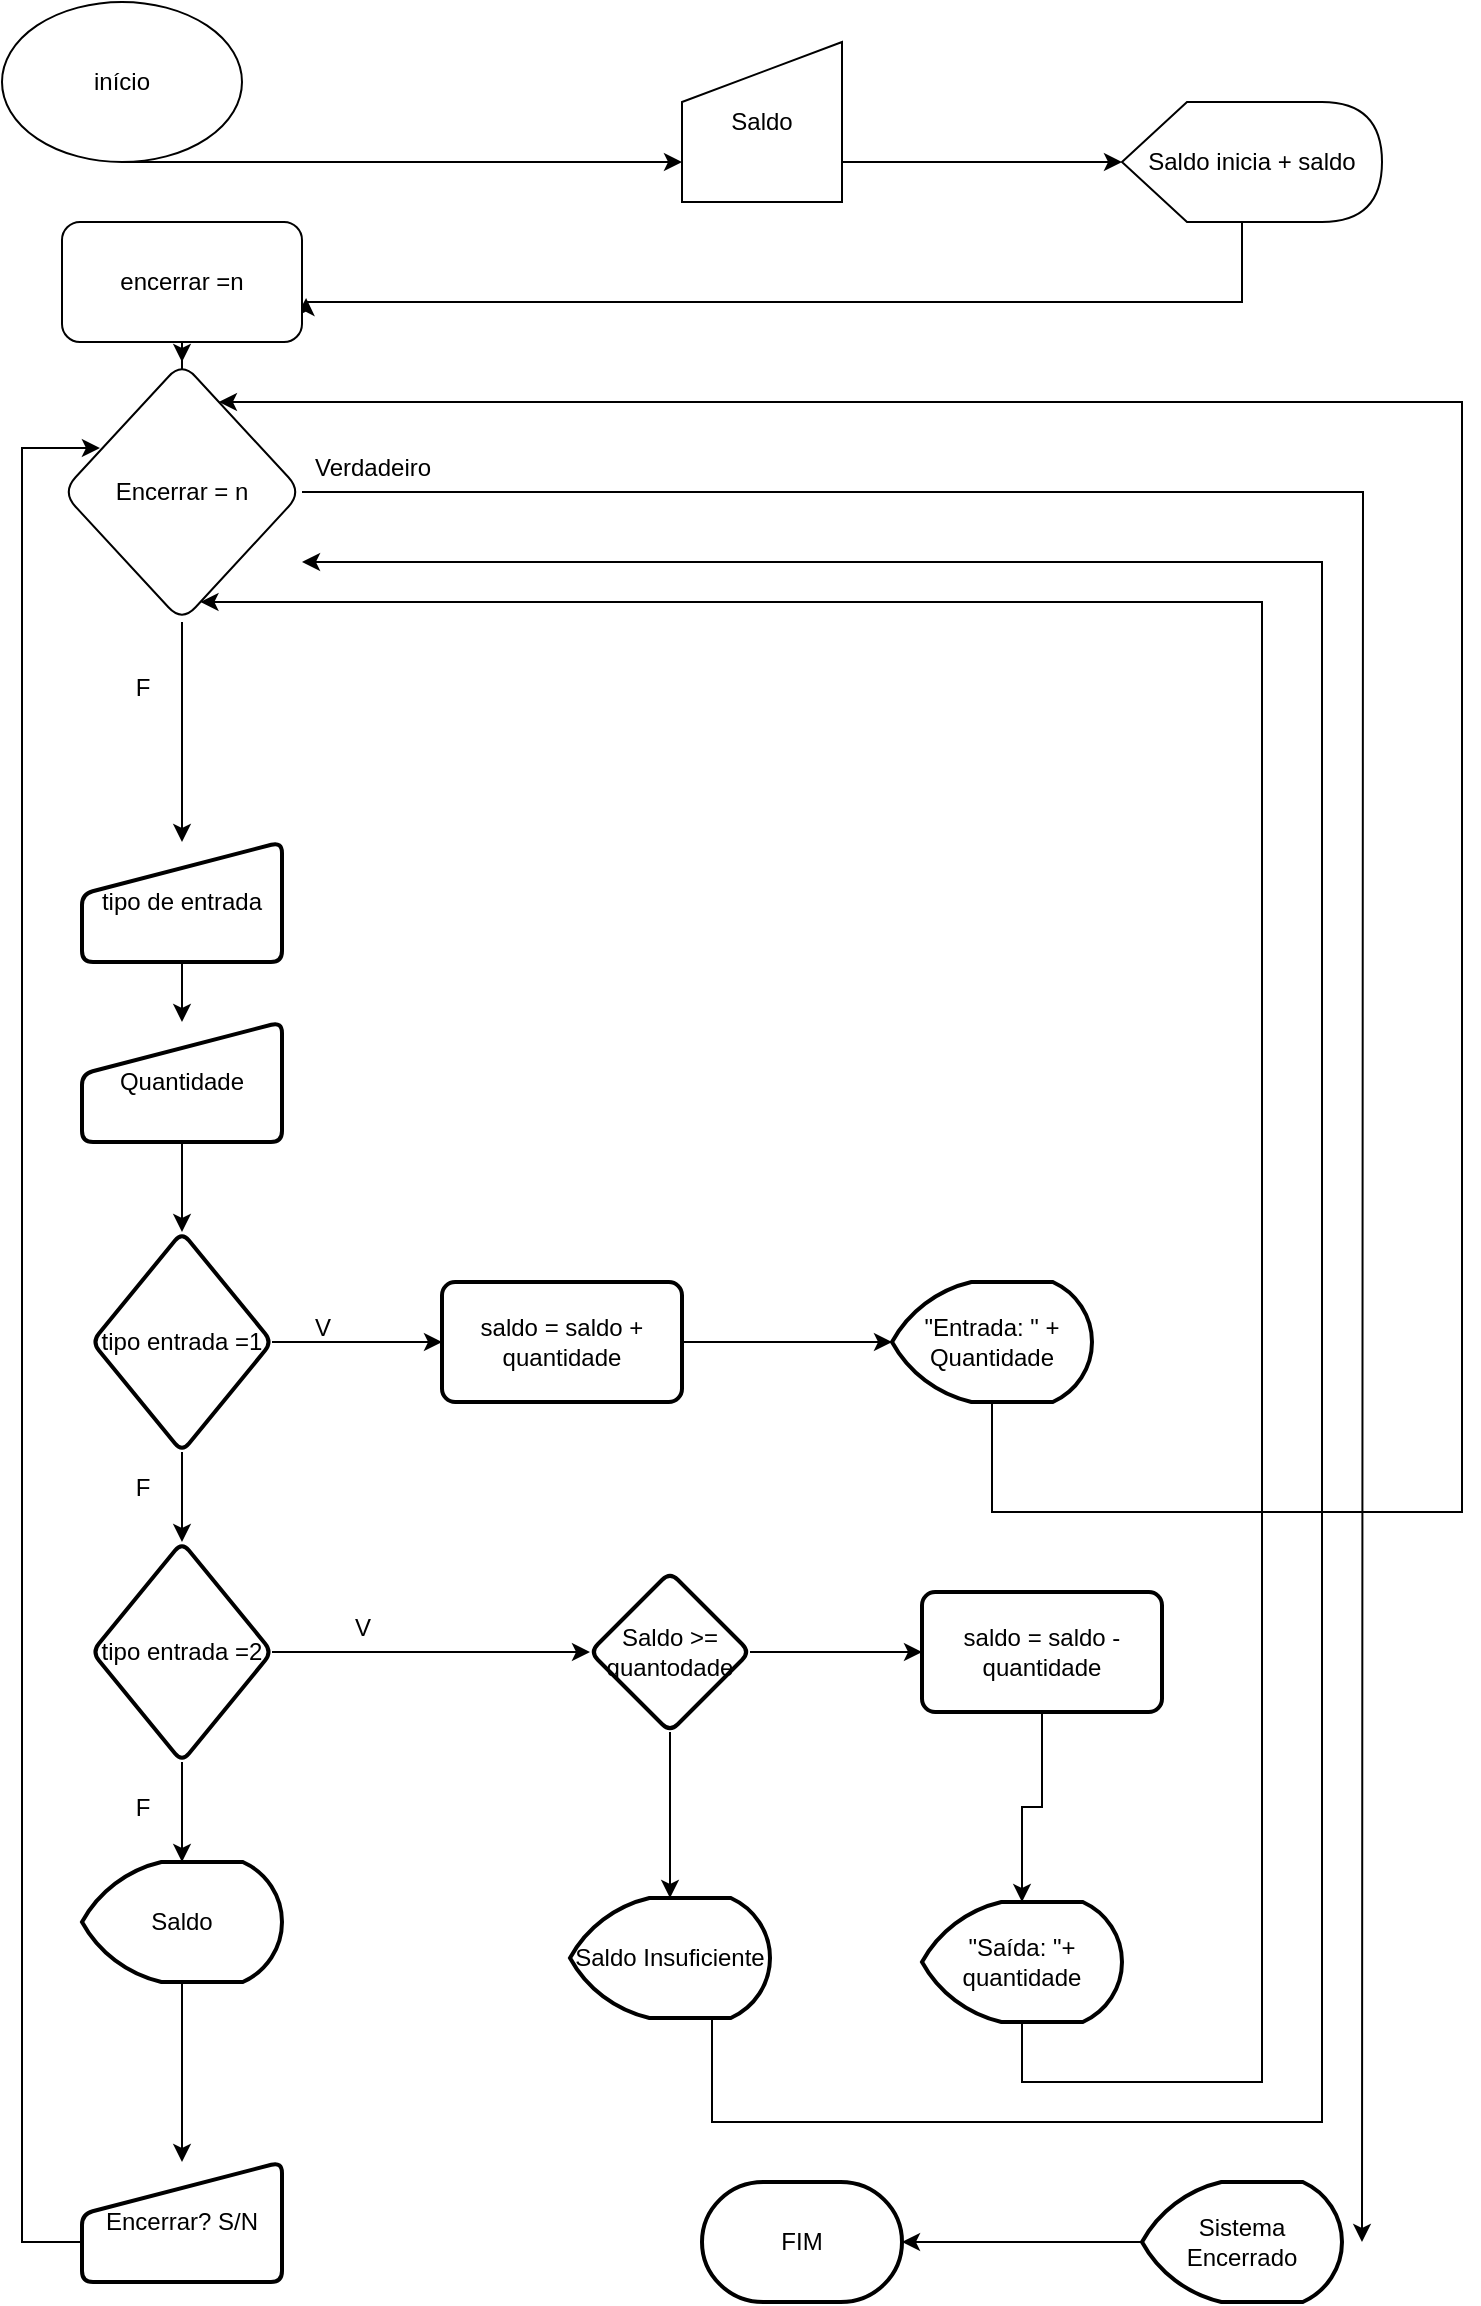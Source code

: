 <mxfile version="21.3.7" type="github">
  <diagram name="Página-1" id="jKV4O8epHR3yCGuTGwsw">
    <mxGraphModel dx="1434" dy="768" grid="1" gridSize="10" guides="1" tooltips="1" connect="1" arrows="1" fold="1" page="1" pageScale="1" pageWidth="827" pageHeight="1169" math="0" shadow="0">
      <root>
        <mxCell id="0" />
        <mxCell id="1" parent="0" />
        <mxCell id="2CDcS522VdCwcBe4hkoL-3" style="edgeStyle=orthogonalEdgeStyle;rounded=0;orthogonalLoop=1;jettySize=auto;html=1;entryX=0;entryY=0.75;entryDx=0;entryDy=0;" parent="1" source="2CDcS522VdCwcBe4hkoL-1" target="2CDcS522VdCwcBe4hkoL-2" edge="1">
          <mxGeometry relative="1" as="geometry">
            <Array as="points">
              <mxPoint x="260" y="80" />
              <mxPoint x="260" y="80" />
            </Array>
          </mxGeometry>
        </mxCell>
        <mxCell id="2CDcS522VdCwcBe4hkoL-1" value="início" style="ellipse;whiteSpace=wrap;html=1;" parent="1" vertex="1">
          <mxGeometry x="40" width="120" height="80" as="geometry" />
        </mxCell>
        <mxCell id="2CDcS522VdCwcBe4hkoL-5" value="" style="edgeStyle=orthogonalEdgeStyle;rounded=0;orthogonalLoop=1;jettySize=auto;html=1;" parent="1" source="2CDcS522VdCwcBe4hkoL-2" target="2CDcS522VdCwcBe4hkoL-4" edge="1">
          <mxGeometry relative="1" as="geometry">
            <Array as="points">
              <mxPoint x="570" y="80" />
              <mxPoint x="570" y="80" />
            </Array>
          </mxGeometry>
        </mxCell>
        <mxCell id="2CDcS522VdCwcBe4hkoL-2" value="Saldo" style="shape=manualInput;whiteSpace=wrap;html=1;" parent="1" vertex="1">
          <mxGeometry x="380" y="20" width="80" height="80" as="geometry" />
        </mxCell>
        <mxCell id="2CDcS522VdCwcBe4hkoL-11" style="edgeStyle=orthogonalEdgeStyle;rounded=0;orthogonalLoop=1;jettySize=auto;html=1;entryX=1.017;entryY=0.633;entryDx=0;entryDy=0;entryPerimeter=0;" parent="1" source="2CDcS522VdCwcBe4hkoL-4" target="2CDcS522VdCwcBe4hkoL-8" edge="1">
          <mxGeometry relative="1" as="geometry">
            <mxPoint x="680" y="240" as="targetPoint" />
            <Array as="points">
              <mxPoint x="660" y="150" />
              <mxPoint x="192" y="150" />
            </Array>
          </mxGeometry>
        </mxCell>
        <mxCell id="2CDcS522VdCwcBe4hkoL-4" value="Saldo inicia + saldo" style="shape=display;whiteSpace=wrap;html=1;" parent="1" vertex="1">
          <mxGeometry x="600" y="50" width="130" height="60" as="geometry" />
        </mxCell>
        <mxCell id="2CDcS522VdCwcBe4hkoL-10" value="" style="edgeStyle=orthogonalEdgeStyle;rounded=0;orthogonalLoop=1;jettySize=auto;html=1;" parent="1" source="2CDcS522VdCwcBe4hkoL-8" target="2CDcS522VdCwcBe4hkoL-9" edge="1">
          <mxGeometry relative="1" as="geometry" />
        </mxCell>
        <mxCell id="2CDcS522VdCwcBe4hkoL-8" value="encerrar =n" style="rounded=1;whiteSpace=wrap;html=1;" parent="1" vertex="1">
          <mxGeometry x="70" y="110" width="120" height="60" as="geometry" />
        </mxCell>
        <mxCell id="2CDcS522VdCwcBe4hkoL-13" value="" style="edgeStyle=orthogonalEdgeStyle;rounded=0;orthogonalLoop=1;jettySize=auto;html=1;" parent="1" source="2CDcS522VdCwcBe4hkoL-9" target="2CDcS522VdCwcBe4hkoL-12" edge="1">
          <mxGeometry relative="1" as="geometry" />
        </mxCell>
        <mxCell id="2CDcS522VdCwcBe4hkoL-58" style="edgeStyle=orthogonalEdgeStyle;rounded=0;orthogonalLoop=1;jettySize=auto;html=1;exitX=1;exitY=0.5;exitDx=0;exitDy=0;" parent="1" source="2CDcS522VdCwcBe4hkoL-9" edge="1">
          <mxGeometry relative="1" as="geometry">
            <mxPoint x="720" y="1120" as="targetPoint" />
            <mxPoint x="240" y="245" as="sourcePoint" />
          </mxGeometry>
        </mxCell>
        <mxCell id="2CDcS522VdCwcBe4hkoL-9" value="Encerrar = n" style="rhombus;whiteSpace=wrap;html=1;rounded=1;" parent="1" vertex="1">
          <mxGeometry x="70" y="180" width="120" height="130" as="geometry" />
        </mxCell>
        <mxCell id="2CDcS522VdCwcBe4hkoL-15" value="" style="edgeStyle=orthogonalEdgeStyle;rounded=0;orthogonalLoop=1;jettySize=auto;html=1;" parent="1" source="2CDcS522VdCwcBe4hkoL-12" target="2CDcS522VdCwcBe4hkoL-14" edge="1">
          <mxGeometry relative="1" as="geometry" />
        </mxCell>
        <mxCell id="2CDcS522VdCwcBe4hkoL-12" value="tipo de entrada" style="html=1;strokeWidth=2;shape=manualInput;whiteSpace=wrap;rounded=1;size=26;arcSize=11;" parent="1" vertex="1">
          <mxGeometry x="80" y="420" width="100" height="60" as="geometry" />
        </mxCell>
        <mxCell id="2CDcS522VdCwcBe4hkoL-17" value="" style="edgeStyle=orthogonalEdgeStyle;rounded=0;orthogonalLoop=1;jettySize=auto;html=1;" parent="1" source="2CDcS522VdCwcBe4hkoL-14" target="2CDcS522VdCwcBe4hkoL-16" edge="1">
          <mxGeometry relative="1" as="geometry" />
        </mxCell>
        <mxCell id="2CDcS522VdCwcBe4hkoL-14" value="Quantidade" style="html=1;strokeWidth=2;shape=manualInput;whiteSpace=wrap;rounded=1;size=26;arcSize=11;" parent="1" vertex="1">
          <mxGeometry x="80" y="510" width="100" height="60" as="geometry" />
        </mxCell>
        <mxCell id="2CDcS522VdCwcBe4hkoL-19" value="" style="edgeStyle=orthogonalEdgeStyle;rounded=0;orthogonalLoop=1;jettySize=auto;html=1;" parent="1" source="2CDcS522VdCwcBe4hkoL-16" target="2CDcS522VdCwcBe4hkoL-18" edge="1">
          <mxGeometry relative="1" as="geometry" />
        </mxCell>
        <mxCell id="2CDcS522VdCwcBe4hkoL-27" value="" style="edgeStyle=orthogonalEdgeStyle;rounded=0;orthogonalLoop=1;jettySize=auto;html=1;" parent="1" source="2CDcS522VdCwcBe4hkoL-16" target="2CDcS522VdCwcBe4hkoL-26" edge="1">
          <mxGeometry relative="1" as="geometry" />
        </mxCell>
        <mxCell id="2CDcS522VdCwcBe4hkoL-16" value="tipo entrada =1" style="rhombus;whiteSpace=wrap;html=1;strokeWidth=2;rounded=1;arcSize=11;" parent="1" vertex="1">
          <mxGeometry x="85" y="615" width="90" height="110" as="geometry" />
        </mxCell>
        <mxCell id="2CDcS522VdCwcBe4hkoL-24" value="" style="edgeStyle=orthogonalEdgeStyle;rounded=0;orthogonalLoop=1;jettySize=auto;html=1;" parent="1" source="2CDcS522VdCwcBe4hkoL-18" target="2CDcS522VdCwcBe4hkoL-23" edge="1">
          <mxGeometry relative="1" as="geometry" />
        </mxCell>
        <mxCell id="2CDcS522VdCwcBe4hkoL-18" value="saldo = saldo + quantidade" style="whiteSpace=wrap;html=1;strokeWidth=2;rounded=1;arcSize=11;" parent="1" vertex="1">
          <mxGeometry x="260" y="640" width="120" height="60" as="geometry" />
        </mxCell>
        <mxCell id="2CDcS522VdCwcBe4hkoL-30" style="edgeStyle=orthogonalEdgeStyle;rounded=0;orthogonalLoop=1;jettySize=auto;html=1;" parent="1" source="2CDcS522VdCwcBe4hkoL-23" target="2CDcS522VdCwcBe4hkoL-9" edge="1">
          <mxGeometry relative="1" as="geometry">
            <mxPoint x="190" y="220" as="targetPoint" />
            <Array as="points">
              <mxPoint x="535" y="755" />
              <mxPoint x="770" y="755" />
              <mxPoint x="770" y="200" />
            </Array>
          </mxGeometry>
        </mxCell>
        <mxCell id="2CDcS522VdCwcBe4hkoL-23" value="&quot;Entrada: &quot; + Quantidade" style="strokeWidth=2;html=1;shape=mxgraph.flowchart.display;whiteSpace=wrap;" parent="1" vertex="1">
          <mxGeometry x="485" y="640" width="100" height="60" as="geometry" />
        </mxCell>
        <mxCell id="2CDcS522VdCwcBe4hkoL-32" value="" style="edgeStyle=orthogonalEdgeStyle;rounded=0;orthogonalLoop=1;jettySize=auto;html=1;" parent="1" source="2CDcS522VdCwcBe4hkoL-26" target="2CDcS522VdCwcBe4hkoL-31" edge="1">
          <mxGeometry relative="1" as="geometry" />
        </mxCell>
        <mxCell id="2CDcS522VdCwcBe4hkoL-45" value="" style="edgeStyle=orthogonalEdgeStyle;rounded=0;orthogonalLoop=1;jettySize=auto;html=1;" parent="1" source="2CDcS522VdCwcBe4hkoL-26" target="2CDcS522VdCwcBe4hkoL-44" edge="1">
          <mxGeometry relative="1" as="geometry" />
        </mxCell>
        <mxCell id="2CDcS522VdCwcBe4hkoL-26" value="tipo entrada =2" style="rhombus;whiteSpace=wrap;html=1;strokeWidth=2;rounded=1;arcSize=11;" parent="1" vertex="1">
          <mxGeometry x="85" y="770" width="90" height="110" as="geometry" />
        </mxCell>
        <mxCell id="2CDcS522VdCwcBe4hkoL-36" value="" style="edgeStyle=orthogonalEdgeStyle;rounded=0;orthogonalLoop=1;jettySize=auto;html=1;" parent="1" source="2CDcS522VdCwcBe4hkoL-31" target="2CDcS522VdCwcBe4hkoL-35" edge="1">
          <mxGeometry relative="1" as="geometry" />
        </mxCell>
        <mxCell id="2CDcS522VdCwcBe4hkoL-39" value="" style="edgeStyle=orthogonalEdgeStyle;rounded=0;orthogonalLoop=1;jettySize=auto;html=1;" parent="1" source="2CDcS522VdCwcBe4hkoL-31" target="2CDcS522VdCwcBe4hkoL-38" edge="1">
          <mxGeometry relative="1" as="geometry" />
        </mxCell>
        <mxCell id="2CDcS522VdCwcBe4hkoL-31" value="Saldo &amp;gt;= quantodade" style="rhombus;whiteSpace=wrap;html=1;strokeWidth=2;rounded=1;arcSize=11;" parent="1" vertex="1">
          <mxGeometry x="334" y="785" width="80" height="80" as="geometry" />
        </mxCell>
        <mxCell id="2CDcS522VdCwcBe4hkoL-41" value="" style="edgeStyle=orthogonalEdgeStyle;rounded=0;orthogonalLoop=1;jettySize=auto;html=1;" parent="1" source="2CDcS522VdCwcBe4hkoL-35" target="2CDcS522VdCwcBe4hkoL-40" edge="1">
          <mxGeometry relative="1" as="geometry" />
        </mxCell>
        <mxCell id="2CDcS522VdCwcBe4hkoL-35" value="saldo = saldo - quantidade" style="whiteSpace=wrap;html=1;strokeWidth=2;rounded=1;arcSize=11;" parent="1" vertex="1">
          <mxGeometry x="500" y="795" width="120" height="60" as="geometry" />
        </mxCell>
        <mxCell id="2CDcS522VdCwcBe4hkoL-42" style="edgeStyle=orthogonalEdgeStyle;rounded=0;orthogonalLoop=1;jettySize=auto;html=1;" parent="1" source="2CDcS522VdCwcBe4hkoL-38" edge="1">
          <mxGeometry relative="1" as="geometry">
            <mxPoint x="190" y="280" as="targetPoint" />
            <Array as="points">
              <mxPoint x="395" y="1060" />
              <mxPoint x="700" y="1060" />
              <mxPoint x="700" y="280" />
            </Array>
          </mxGeometry>
        </mxCell>
        <mxCell id="2CDcS522VdCwcBe4hkoL-38" value="Saldo Insuficiente" style="strokeWidth=2;html=1;shape=mxgraph.flowchart.display;whiteSpace=wrap;" parent="1" vertex="1">
          <mxGeometry x="324" y="948" width="100" height="60" as="geometry" />
        </mxCell>
        <mxCell id="2CDcS522VdCwcBe4hkoL-43" style="edgeStyle=orthogonalEdgeStyle;rounded=0;orthogonalLoop=1;jettySize=auto;html=1;" parent="1" source="2CDcS522VdCwcBe4hkoL-40" target="2CDcS522VdCwcBe4hkoL-9" edge="1">
          <mxGeometry relative="1" as="geometry">
            <Array as="points">
              <mxPoint x="550" y="1040" />
              <mxPoint x="670" y="1040" />
              <mxPoint x="670" y="300" />
            </Array>
          </mxGeometry>
        </mxCell>
        <mxCell id="2CDcS522VdCwcBe4hkoL-40" value="&quot;Saída: &quot;+ quantidade" style="strokeWidth=2;html=1;shape=mxgraph.flowchart.display;whiteSpace=wrap;" parent="1" vertex="1">
          <mxGeometry x="500" y="950" width="100" height="60" as="geometry" />
        </mxCell>
        <mxCell id="2CDcS522VdCwcBe4hkoL-48" value="" style="edgeStyle=orthogonalEdgeStyle;rounded=0;orthogonalLoop=1;jettySize=auto;html=1;" parent="1" source="2CDcS522VdCwcBe4hkoL-44" target="2CDcS522VdCwcBe4hkoL-47" edge="1">
          <mxGeometry relative="1" as="geometry" />
        </mxCell>
        <mxCell id="2CDcS522VdCwcBe4hkoL-44" value="Saldo" style="strokeWidth=2;html=1;shape=mxgraph.flowchart.display;whiteSpace=wrap;" parent="1" vertex="1">
          <mxGeometry x="80" y="930" width="100" height="60" as="geometry" />
        </mxCell>
        <mxCell id="2CDcS522VdCwcBe4hkoL-49" style="edgeStyle=orthogonalEdgeStyle;rounded=0;orthogonalLoop=1;jettySize=auto;html=1;entryX=0.158;entryY=0.331;entryDx=0;entryDy=0;entryPerimeter=0;" parent="1" source="2CDcS522VdCwcBe4hkoL-47" target="2CDcS522VdCwcBe4hkoL-9" edge="1">
          <mxGeometry relative="1" as="geometry">
            <mxPoint x="80" y="320" as="targetPoint" />
            <Array as="points">
              <mxPoint x="50" y="1120" />
              <mxPoint x="50" y="223" />
            </Array>
          </mxGeometry>
        </mxCell>
        <mxCell id="2CDcS522VdCwcBe4hkoL-47" value="Encerrar? S/N" style="html=1;strokeWidth=2;shape=manualInput;whiteSpace=wrap;rounded=1;size=26;arcSize=11;" parent="1" vertex="1">
          <mxGeometry x="80" y="1080" width="100" height="60" as="geometry" />
        </mxCell>
        <mxCell id="2CDcS522VdCwcBe4hkoL-61" value="" style="edgeStyle=orthogonalEdgeStyle;rounded=0;orthogonalLoop=1;jettySize=auto;html=1;" parent="1" source="2CDcS522VdCwcBe4hkoL-59" target="2CDcS522VdCwcBe4hkoL-60" edge="1">
          <mxGeometry relative="1" as="geometry" />
        </mxCell>
        <mxCell id="2CDcS522VdCwcBe4hkoL-59" value="Sistema Encerrado" style="strokeWidth=2;html=1;shape=mxgraph.flowchart.display;whiteSpace=wrap;" parent="1" vertex="1">
          <mxGeometry x="610" y="1090" width="100" height="60" as="geometry" />
        </mxCell>
        <mxCell id="2CDcS522VdCwcBe4hkoL-60" value="FIM" style="strokeWidth=2;html=1;shape=mxgraph.flowchart.terminator;whiteSpace=wrap;" parent="1" vertex="1">
          <mxGeometry x="390" y="1090" width="100" height="60" as="geometry" />
        </mxCell>
        <mxCell id="ny__e78vl_hZnNT5qIdS-3" value="Verdadeiro" style="text;html=1;align=center;verticalAlign=middle;resizable=0;points=[];autosize=1;strokeColor=none;fillColor=none;" vertex="1" parent="1">
          <mxGeometry x="185" y="218" width="80" height="30" as="geometry" />
        </mxCell>
        <mxCell id="ny__e78vl_hZnNT5qIdS-4" value="F" style="text;html=1;align=center;verticalAlign=middle;resizable=0;points=[];autosize=1;strokeColor=none;fillColor=none;" vertex="1" parent="1">
          <mxGeometry x="95" y="328" width="30" height="30" as="geometry" />
        </mxCell>
        <mxCell id="ny__e78vl_hZnNT5qIdS-5" value="V" style="text;html=1;align=center;verticalAlign=middle;resizable=0;points=[];autosize=1;strokeColor=none;fillColor=none;" vertex="1" parent="1">
          <mxGeometry x="185" y="648" width="30" height="30" as="geometry" />
        </mxCell>
        <mxCell id="ny__e78vl_hZnNT5qIdS-6" value="F" style="text;html=1;align=center;verticalAlign=middle;resizable=0;points=[];autosize=1;strokeColor=none;fillColor=none;" vertex="1" parent="1">
          <mxGeometry x="95" y="728" width="30" height="30" as="geometry" />
        </mxCell>
        <mxCell id="ny__e78vl_hZnNT5qIdS-7" value="V" style="text;html=1;align=center;verticalAlign=middle;resizable=0;points=[];autosize=1;strokeColor=none;fillColor=none;" vertex="1" parent="1">
          <mxGeometry x="205" y="798" width="30" height="30" as="geometry" />
        </mxCell>
        <mxCell id="ny__e78vl_hZnNT5qIdS-8" value="F" style="text;html=1;align=center;verticalAlign=middle;resizable=0;points=[];autosize=1;strokeColor=none;fillColor=none;" vertex="1" parent="1">
          <mxGeometry x="95" y="888" width="30" height="30" as="geometry" />
        </mxCell>
      </root>
    </mxGraphModel>
  </diagram>
</mxfile>
